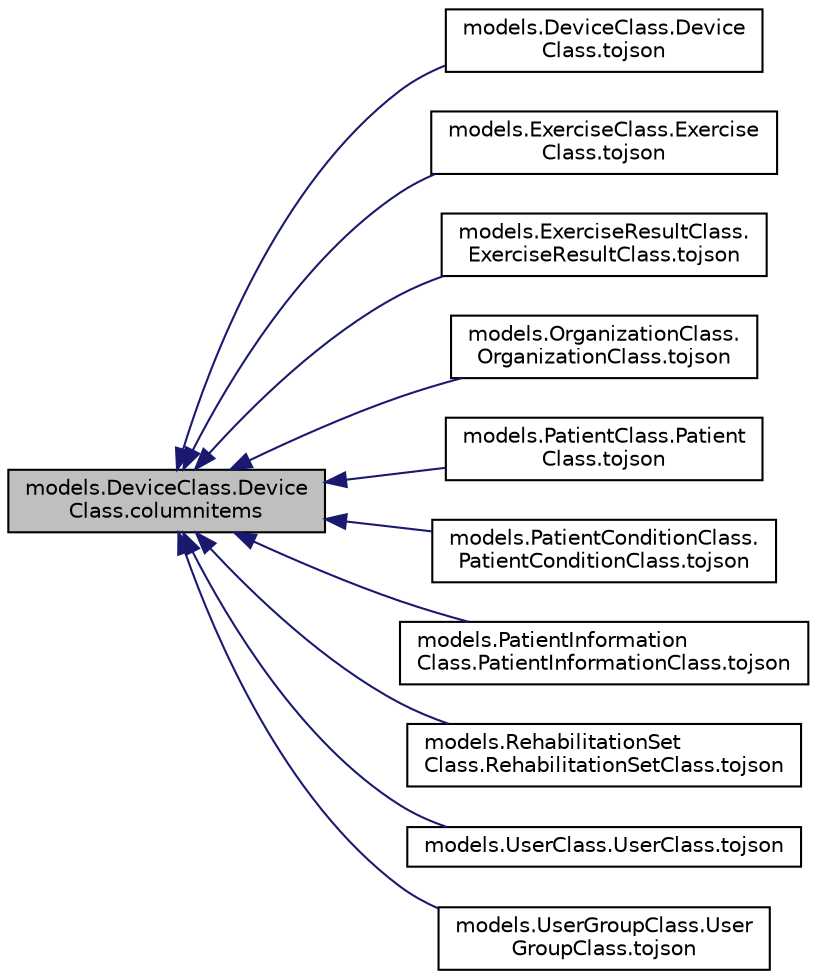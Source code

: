 digraph "models.DeviceClass.DeviceClass.columnitems"
{
  edge [fontname="Helvetica",fontsize="10",labelfontname="Helvetica",labelfontsize="10"];
  node [fontname="Helvetica",fontsize="10",shape=record];
  rankdir="LR";
  Node1 [label="models.DeviceClass.Device\lClass.columnitems",height=0.2,width=0.4,color="black", fillcolor="grey75", style="filled", fontcolor="black"];
  Node1 -> Node2 [dir="back",color="midnightblue",fontsize="10",style="solid",fontname="Helvetica"];
  Node2 [label="models.DeviceClass.Device\lClass.tojson",height=0.2,width=0.4,color="black", fillcolor="white", style="filled",URL="$classmodels_1_1_device_class_1_1_device_class.html#a9fbb07d9b4c2b77e4165d33f9c4bff7f"];
  Node1 -> Node3 [dir="back",color="midnightblue",fontsize="10",style="solid",fontname="Helvetica"];
  Node3 [label="models.ExerciseClass.Exercise\lClass.tojson",height=0.2,width=0.4,color="black", fillcolor="white", style="filled",URL="$classmodels_1_1_exercise_class_1_1_exercise_class.html#a72324011d3c2922903cc3cd34cdcb6f7"];
  Node1 -> Node4 [dir="back",color="midnightblue",fontsize="10",style="solid",fontname="Helvetica"];
  Node4 [label="models.ExerciseResultClass.\lExerciseResultClass.tojson",height=0.2,width=0.4,color="black", fillcolor="white", style="filled",URL="$classmodels_1_1_exercise_result_class_1_1_exercise_result_class.html#a7a90c6711fc6b50488f4f38524d64c68"];
  Node1 -> Node5 [dir="back",color="midnightblue",fontsize="10",style="solid",fontname="Helvetica"];
  Node5 [label="models.OrganizationClass.\lOrganizationClass.tojson",height=0.2,width=0.4,color="black", fillcolor="white", style="filled",URL="$classmodels_1_1_organization_class_1_1_organization_class.html#a821ef3fe75ca44a393dd45d974efdb73"];
  Node1 -> Node6 [dir="back",color="midnightblue",fontsize="10",style="solid",fontname="Helvetica"];
  Node6 [label="models.PatientClass.Patient\lClass.tojson",height=0.2,width=0.4,color="black", fillcolor="white", style="filled",URL="$classmodels_1_1_patient_class_1_1_patient_class.html#a083001212249d74b0fd13756af9bb6d8"];
  Node1 -> Node7 [dir="back",color="midnightblue",fontsize="10",style="solid",fontname="Helvetica"];
  Node7 [label="models.PatientConditionClass.\lPatientConditionClass.tojson",height=0.2,width=0.4,color="black", fillcolor="white", style="filled",URL="$classmodels_1_1_patient_condition_class_1_1_patient_condition_class.html#aa4da9fff4c34fd345ea27eb97c553852"];
  Node1 -> Node8 [dir="back",color="midnightblue",fontsize="10",style="solid",fontname="Helvetica"];
  Node8 [label="models.PatientInformation\lClass.PatientInformationClass.tojson",height=0.2,width=0.4,color="black", fillcolor="white", style="filled",URL="$classmodels_1_1_patient_information_class_1_1_patient_information_class.html#acb76104d8b50b3ded419d9217817755b"];
  Node1 -> Node9 [dir="back",color="midnightblue",fontsize="10",style="solid",fontname="Helvetica"];
  Node9 [label="models.RehabilitationSet\lClass.RehabilitationSetClass.tojson",height=0.2,width=0.4,color="black", fillcolor="white", style="filled",URL="$classmodels_1_1_rehabilitation_set_class_1_1_rehabilitation_set_class.html#afb548fd65a8a2ac70a0832e0f996daa7"];
  Node1 -> Node10 [dir="back",color="midnightblue",fontsize="10",style="solid",fontname="Helvetica"];
  Node10 [label="models.UserClass.UserClass.tojson",height=0.2,width=0.4,color="black", fillcolor="white", style="filled",URL="$classmodels_1_1_user_class_1_1_user_class.html#ae9a99d519193af8cf076aa44b8e98573"];
  Node1 -> Node11 [dir="back",color="midnightblue",fontsize="10",style="solid",fontname="Helvetica"];
  Node11 [label="models.UserGroupClass.User\lGroupClass.tojson",height=0.2,width=0.4,color="black", fillcolor="white", style="filled",URL="$classmodels_1_1_user_group_class_1_1_user_group_class.html#a54e8114e4bfed68dcc73620abe22cc01"];
}
